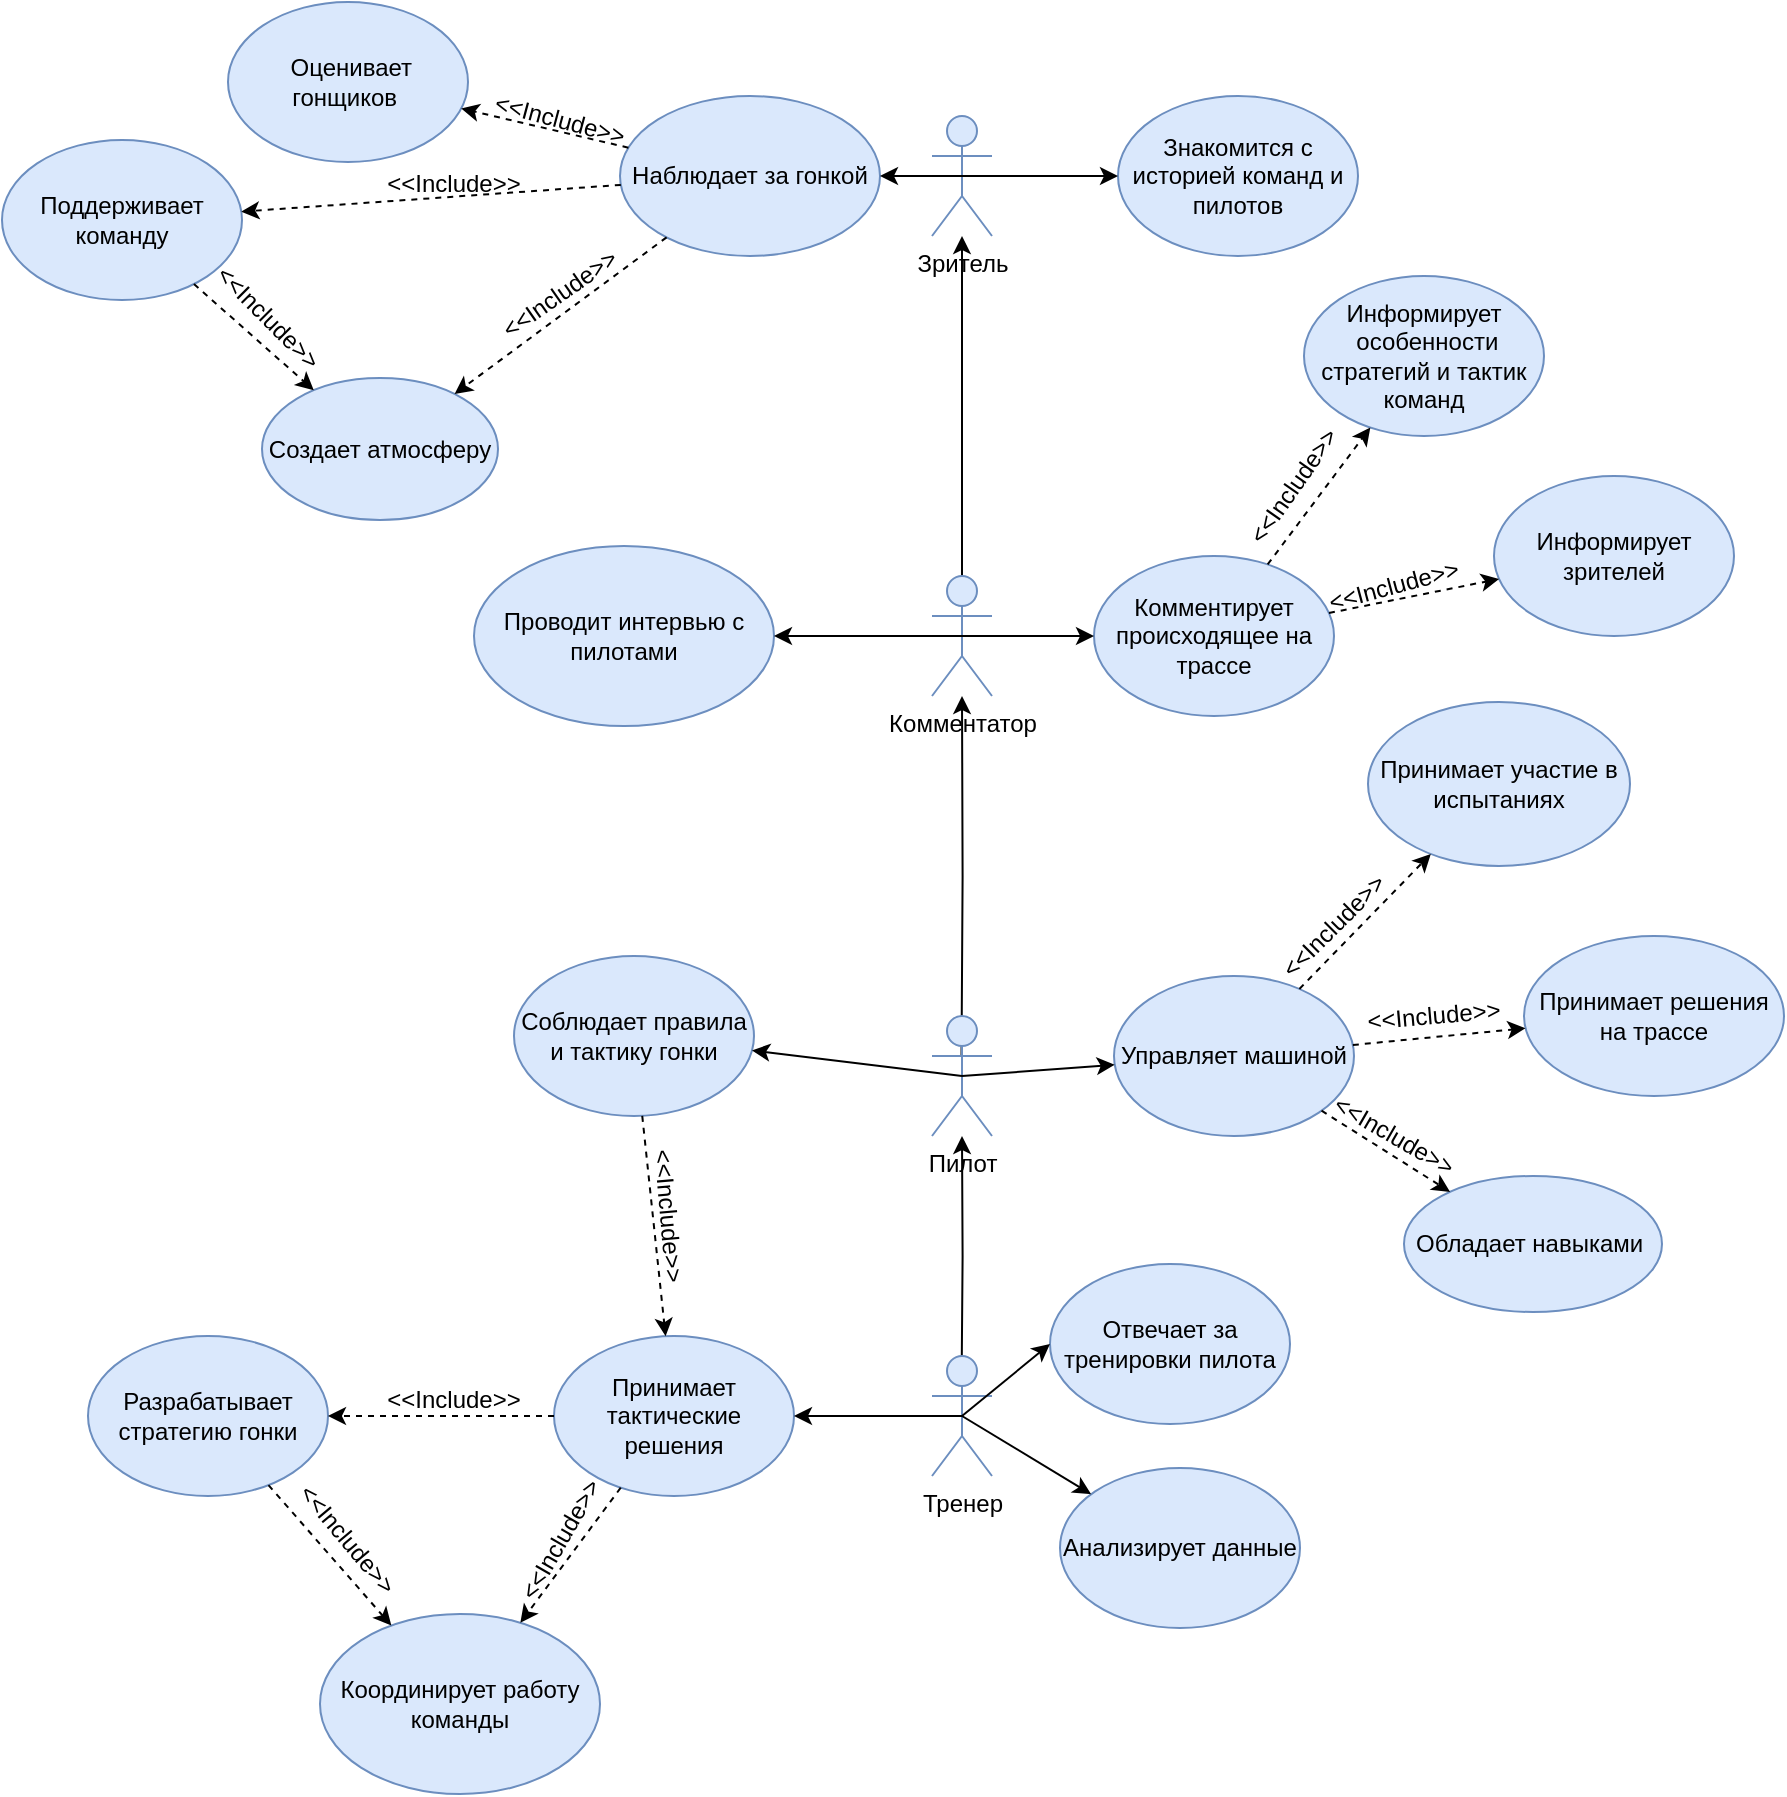 <mxfile version="22.1.8" type="device">
  <diagram name="Страница — 1" id="3mVQlfiBgfyPtzx5OPET">
    <mxGraphModel dx="1993" dy="1279" grid="0" gridSize="10" guides="1" tooltips="1" connect="1" arrows="1" fold="1" page="0" pageScale="1" pageWidth="827" pageHeight="1169" math="0" shadow="0">
      <root>
        <mxCell id="0" />
        <mxCell id="1" parent="0" />
        <mxCell id="1TzVKd0D4Ryt2Q8upEGD-7" value="" style="edgeStyle=orthogonalEdgeStyle;rounded=0;orthogonalLoop=1;jettySize=auto;html=1;" parent="1" edge="1" target="1TzVKd0D4Ryt2Q8upEGD-6">
          <mxGeometry relative="1" as="geometry">
            <mxPoint x="413.83" y="640" as="sourcePoint" />
            <mxPoint x="413.83" y="540" as="targetPoint" />
            <Array as="points" />
          </mxGeometry>
        </mxCell>
        <mxCell id="1TzVKd0D4Ryt2Q8upEGD-1" value="Тренер" style="shape=umlActor;verticalLabelPosition=bottom;verticalAlign=top;html=1;outlineConnect=0;fillColor=#dae8fc;strokeColor=#6c8ebf;" parent="1" vertex="1">
          <mxGeometry x="399" y="630" width="30" height="60" as="geometry" />
        </mxCell>
        <mxCell id="1TzVKd0D4Ryt2Q8upEGD-9" value="" style="edgeStyle=orthogonalEdgeStyle;rounded=0;orthogonalLoop=1;jettySize=auto;html=1;" parent="1" edge="1" target="1TzVKd0D4Ryt2Q8upEGD-8">
          <mxGeometry relative="1" as="geometry">
            <mxPoint x="413.76" y="480" as="sourcePoint" />
            <mxPoint x="414" y="320" as="targetPoint" />
          </mxGeometry>
        </mxCell>
        <mxCell id="1TzVKd0D4Ryt2Q8upEGD-6" value="Пилот" style="shape=umlActor;verticalLabelPosition=bottom;verticalAlign=top;html=1;outlineConnect=0;fillColor=#dae8fc;strokeColor=#6c8ebf;" parent="1" vertex="1">
          <mxGeometry x="399" y="460" width="30" height="60" as="geometry" />
        </mxCell>
        <mxCell id="1TzVKd0D4Ryt2Q8upEGD-11" value="" style="edgeStyle=orthogonalEdgeStyle;rounded=0;orthogonalLoop=1;jettySize=auto;html=1;" parent="1" source="1TzVKd0D4Ryt2Q8upEGD-8" edge="1" target="1TzVKd0D4Ryt2Q8upEGD-10">
          <mxGeometry relative="1" as="geometry">
            <mxPoint x="414" y="330" as="sourcePoint" />
            <mxPoint x="414" y="90" as="targetPoint" />
          </mxGeometry>
        </mxCell>
        <mxCell id="1TzVKd0D4Ryt2Q8upEGD-10" value="Зритель" style="shape=umlActor;verticalLabelPosition=bottom;verticalAlign=top;html=1;outlineConnect=0;fillColor=#dae8fc;strokeColor=#6c8ebf;" parent="1" vertex="1">
          <mxGeometry x="399" y="10" width="30" height="60" as="geometry" />
        </mxCell>
        <mxCell id="1TzVKd0D4Ryt2Q8upEGD-16" value="Отвечает за тренировки пилота" style="ellipse;whiteSpace=wrap;html=1;fillColor=#dae8fc;strokeColor=#6c8ebf;" parent="1" vertex="1">
          <mxGeometry x="458" y="584" width="120" height="80" as="geometry" />
        </mxCell>
        <mxCell id="1TzVKd0D4Ryt2Q8upEGD-17" value="Разрабатывает стратегию гонки" style="ellipse;whiteSpace=wrap;html=1;fillColor=#dae8fc;strokeColor=#6c8ebf;" parent="1" vertex="1">
          <mxGeometry x="-23" y="620" width="120" height="80" as="geometry" />
        </mxCell>
        <mxCell id="1TzVKd0D4Ryt2Q8upEGD-18" value="Принимает тактические решения" style="ellipse;whiteSpace=wrap;html=1;fillColor=#dae8fc;strokeColor=#6c8ebf;" parent="1" vertex="1">
          <mxGeometry x="210" y="620" width="120" height="80" as="geometry" />
        </mxCell>
        <mxCell id="1TzVKd0D4Ryt2Q8upEGD-19" value="Анализирует данные" style="ellipse;whiteSpace=wrap;html=1;fillColor=#dae8fc;strokeColor=#6c8ebf;" parent="1" vertex="1">
          <mxGeometry x="463" y="686" width="120" height="80" as="geometry" />
        </mxCell>
        <mxCell id="1TzVKd0D4Ryt2Q8upEGD-20" value="Координирует работу команды" style="ellipse;whiteSpace=wrap;html=1;fillColor=#dae8fc;strokeColor=#6c8ebf;" parent="1" vertex="1">
          <mxGeometry x="93" y="759" width="140" height="90" as="geometry" />
        </mxCell>
        <mxCell id="1TzVKd0D4Ryt2Q8upEGD-21" value="" style="endArrow=classic;html=1;rounded=0;exitX=0.5;exitY=0.5;exitDx=0;exitDy=0;exitPerimeter=0;" parent="1" edge="1" target="1TzVKd0D4Ryt2Q8upEGD-19" source="1TzVKd0D4Ryt2Q8upEGD-1">
          <mxGeometry width="50" height="50" relative="1" as="geometry">
            <mxPoint x="390" y="660" as="sourcePoint" />
            <mxPoint x="320" y="645" as="targetPoint" />
          </mxGeometry>
        </mxCell>
        <mxCell id="1TzVKd0D4Ryt2Q8upEGD-22" value="" style="endArrow=classic;html=1;rounded=0;exitX=0.5;exitY=0.5;exitDx=0;exitDy=0;exitPerimeter=0;" parent="1" target="1TzVKd0D4Ryt2Q8upEGD-18" edge="1" source="1TzVKd0D4Ryt2Q8upEGD-1">
          <mxGeometry width="50" height="50" relative="1" as="geometry">
            <mxPoint x="400" y="670" as="sourcePoint" />
            <mxPoint x="330" y="655" as="targetPoint" />
          </mxGeometry>
        </mxCell>
        <mxCell id="1TzVKd0D4Ryt2Q8upEGD-23" value="" style="endArrow=classic;html=1;rounded=0;entryX=0;entryY=0.5;entryDx=0;entryDy=0;exitX=0.5;exitY=0.5;exitDx=0;exitDy=0;exitPerimeter=0;" parent="1" target="1TzVKd0D4Ryt2Q8upEGD-16" edge="1" source="1TzVKd0D4Ryt2Q8upEGD-1">
          <mxGeometry width="50" height="50" relative="1" as="geometry">
            <mxPoint x="409" y="659" as="sourcePoint" />
            <mxPoint x="550" y="580" as="targetPoint" />
          </mxGeometry>
        </mxCell>
        <mxCell id="1TzVKd0D4Ryt2Q8upEGD-24" value="" style="endArrow=classic;html=1;rounded=0;dashed=1;" parent="1" source="1TzVKd0D4Ryt2Q8upEGD-18" target="1TzVKd0D4Ryt2Q8upEGD-17" edge="1">
          <mxGeometry width="50" height="50" relative="1" as="geometry">
            <mxPoint x="133" y="654.694" as="sourcePoint" />
            <mxPoint x="640" y="619.12" as="targetPoint" />
          </mxGeometry>
        </mxCell>
        <mxCell id="1TzVKd0D4Ryt2Q8upEGD-25" value="" style="endArrow=classic;html=1;rounded=0;dashed=1;" parent="1" source="1TzVKd0D4Ryt2Q8upEGD-18" target="1TzVKd0D4Ryt2Q8upEGD-20" edge="1">
          <mxGeometry width="50" height="50" relative="1" as="geometry">
            <mxPoint x="450" y="704.8" as="sourcePoint" />
            <mxPoint x="581.68" y="770" as="targetPoint" />
          </mxGeometry>
        </mxCell>
        <mxCell id="1TzVKd0D4Ryt2Q8upEGD-26" value="Управляет машиной" style="ellipse;whiteSpace=wrap;html=1;fillColor=#dae8fc;strokeColor=#6c8ebf;" parent="1" vertex="1">
          <mxGeometry x="490" y="440" width="120" height="80" as="geometry" />
        </mxCell>
        <mxCell id="1TzVKd0D4Ryt2Q8upEGD-27" value="Обладает навыками&amp;nbsp;" style="ellipse;whiteSpace=wrap;html=1;fillColor=#dae8fc;strokeColor=#6c8ebf;" parent="1" vertex="1">
          <mxGeometry x="635" y="540" width="129" height="68" as="geometry" />
        </mxCell>
        <mxCell id="1TzVKd0D4Ryt2Q8upEGD-29" value="Знакомится с историей команд и пилотов" style="ellipse;whiteSpace=wrap;html=1;fillColor=#dae8fc;strokeColor=#6c8ebf;" parent="1" vertex="1">
          <mxGeometry x="492" width="120" height="80" as="geometry" />
        </mxCell>
        <mxCell id="1TzVKd0D4Ryt2Q8upEGD-30" value="Соблюдает правила и тактику гонки" style="ellipse;whiteSpace=wrap;html=1;fillColor=#dae8fc;strokeColor=#6c8ebf;" parent="1" vertex="1">
          <mxGeometry x="190" y="430" width="120" height="80" as="geometry" />
        </mxCell>
        <mxCell id="1TzVKd0D4Ryt2Q8upEGD-31" value="Принимает решения на трассе" style="ellipse;whiteSpace=wrap;html=1;fillColor=#dae8fc;strokeColor=#6c8ebf;" parent="1" vertex="1">
          <mxGeometry x="695" y="420" width="130" height="80" as="geometry" />
        </mxCell>
        <mxCell id="1TzVKd0D4Ryt2Q8upEGD-32" value="Принимает участие в испытаниях" style="ellipse;whiteSpace=wrap;html=1;fillColor=#dae8fc;strokeColor=#6c8ebf;" parent="1" vertex="1">
          <mxGeometry x="617" y="303" width="131" height="82" as="geometry" />
        </mxCell>
        <mxCell id="1TzVKd0D4Ryt2Q8upEGD-8" value="Комментатор" style="shape=umlActor;verticalLabelPosition=bottom;verticalAlign=top;html=1;outlineConnect=0;fillColor=#dae8fc;strokeColor=#6c8ebf;" parent="1" vertex="1">
          <mxGeometry x="399" y="240" width="30" height="60" as="geometry" />
        </mxCell>
        <mxCell id="1TzVKd0D4Ryt2Q8upEGD-36" value="" style="endArrow=classic;html=1;rounded=0;exitX=0.5;exitY=0.5;exitDx=0;exitDy=0;exitPerimeter=0;" parent="1" target="1TzVKd0D4Ryt2Q8upEGD-30" edge="1" source="1TzVKd0D4Ryt2Q8upEGD-6">
          <mxGeometry width="50" height="50" relative="1" as="geometry">
            <mxPoint x="390" y="490" as="sourcePoint" />
            <mxPoint x="330" y="655" as="targetPoint" />
          </mxGeometry>
        </mxCell>
        <mxCell id="1TzVKd0D4Ryt2Q8upEGD-37" value="" style="endArrow=classic;html=1;rounded=0;exitX=0.5;exitY=0.5;exitDx=0;exitDy=0;exitPerimeter=0;" parent="1" source="1TzVKd0D4Ryt2Q8upEGD-6" target="1TzVKd0D4Ryt2Q8upEGD-26" edge="1">
          <mxGeometry width="50" height="50" relative="1" as="geometry">
            <mxPoint x="330" y="623.2" as="sourcePoint" />
            <mxPoint x="385.88" y="440.0" as="targetPoint" />
          </mxGeometry>
        </mxCell>
        <mxCell id="1TzVKd0D4Ryt2Q8upEGD-38" value="" style="endArrow=classic;html=1;rounded=0;dashed=1;" parent="1" source="1TzVKd0D4Ryt2Q8upEGD-26" target="1TzVKd0D4Ryt2Q8upEGD-31" edge="1">
          <mxGeometry width="50" height="50" relative="1" as="geometry">
            <mxPoint x="620" y="460" as="sourcePoint" />
            <mxPoint x="680" y="460" as="targetPoint" />
          </mxGeometry>
        </mxCell>
        <mxCell id="1TzVKd0D4Ryt2Q8upEGD-39" value="" style="endArrow=classic;html=1;rounded=0;dashed=1;" parent="1" source="1TzVKd0D4Ryt2Q8upEGD-26" target="1TzVKd0D4Ryt2Q8upEGD-32" edge="1">
          <mxGeometry width="50" height="50" relative="1" as="geometry">
            <mxPoint x="560" y="440" as="sourcePoint" />
            <mxPoint x="620" y="440" as="targetPoint" />
          </mxGeometry>
        </mxCell>
        <mxCell id="1TzVKd0D4Ryt2Q8upEGD-40" value="" style="endArrow=classic;html=1;rounded=0;dashed=1;" parent="1" source="1TzVKd0D4Ryt2Q8upEGD-26" target="1TzVKd0D4Ryt2Q8upEGD-27" edge="1">
          <mxGeometry width="50" height="50" relative="1" as="geometry">
            <mxPoint x="499.65" y="550" as="sourcePoint" />
            <mxPoint x="570.0" y="556.3" as="targetPoint" />
          </mxGeometry>
        </mxCell>
        <mxCell id="1TzVKd0D4Ryt2Q8upEGD-41" value="Создает атмосферу" style="ellipse;whiteSpace=wrap;html=1;fillColor=#dae8fc;strokeColor=#6c8ebf;" parent="1" vertex="1">
          <mxGeometry x="64" y="141" width="118" height="71" as="geometry" />
        </mxCell>
        <mxCell id="1TzVKd0D4Ryt2Q8upEGD-43" value="Наблюдает за гонкой" style="ellipse;whiteSpace=wrap;html=1;fillColor=#dae8fc;strokeColor=#6c8ebf;" parent="1" vertex="1">
          <mxGeometry x="243" width="130" height="80" as="geometry" />
        </mxCell>
        <mxCell id="1TzVKd0D4Ryt2Q8upEGD-44" value="Проводит интервью с пилотами" style="ellipse;whiteSpace=wrap;html=1;fillColor=#dae8fc;strokeColor=#6c8ebf;" parent="1" vertex="1">
          <mxGeometry x="170" y="225" width="150" height="90" as="geometry" />
        </mxCell>
        <mxCell id="1TzVKd0D4Ryt2Q8upEGD-45" value="Информирует зрителей" style="ellipse;whiteSpace=wrap;html=1;fillColor=#dae8fc;strokeColor=#6c8ebf;" parent="1" vertex="1">
          <mxGeometry x="680" y="190" width="120" height="80" as="geometry" />
        </mxCell>
        <mxCell id="1TzVKd0D4Ryt2Q8upEGD-46" value="Информирует&lt;br&gt;&amp;nbsp;особенности стратегий и тактик команд" style="ellipse;whiteSpace=wrap;html=1;fillColor=#dae8fc;strokeColor=#6c8ebf;" parent="1" vertex="1">
          <mxGeometry x="585" y="90" width="120" height="80" as="geometry" />
        </mxCell>
        <mxCell id="1TzVKd0D4Ryt2Q8upEGD-47" value="Комментирует происходящее на трассе" style="ellipse;whiteSpace=wrap;html=1;fillColor=#dae8fc;strokeColor=#6c8ebf;" parent="1" vertex="1">
          <mxGeometry x="480" y="230" width="120" height="80" as="geometry" />
        </mxCell>
        <mxCell id="1TzVKd0D4Ryt2Q8upEGD-48" value="" style="endArrow=classic;html=1;rounded=0;exitX=0.5;exitY=0.5;exitDx=0;exitDy=0;exitPerimeter=0;" parent="1" source="1TzVKd0D4Ryt2Q8upEGD-8" target="1TzVKd0D4Ryt2Q8upEGD-44" edge="1">
          <mxGeometry width="50" height="50" relative="1" as="geometry">
            <mxPoint x="401" y="301.562" as="sourcePoint" />
            <mxPoint x="320" y="310" as="targetPoint" />
          </mxGeometry>
        </mxCell>
        <mxCell id="1TzVKd0D4Ryt2Q8upEGD-50" value="" style="endArrow=classic;html=1;rounded=0;dashed=1;" parent="1" source="1TzVKd0D4Ryt2Q8upEGD-47" target="1TzVKd0D4Ryt2Q8upEGD-46" edge="1">
          <mxGeometry width="50" height="50" relative="1" as="geometry">
            <mxPoint x="540" y="230" as="sourcePoint" />
            <mxPoint x="575" y="190" as="targetPoint" />
          </mxGeometry>
        </mxCell>
        <mxCell id="1TzVKd0D4Ryt2Q8upEGD-51" value="" style="endArrow=classic;html=1;rounded=0;dashed=1;" parent="1" source="1TzVKd0D4Ryt2Q8upEGD-47" target="1TzVKd0D4Ryt2Q8upEGD-45" edge="1">
          <mxGeometry width="50" height="50" relative="1" as="geometry">
            <mxPoint x="600" y="465" as="sourcePoint" />
            <mxPoint x="635" y="425" as="targetPoint" />
          </mxGeometry>
        </mxCell>
        <mxCell id="1TzVKd0D4Ryt2Q8upEGD-53" value="" style="endArrow=classic;html=1;rounded=0;exitX=0.5;exitY=0.5;exitDx=0;exitDy=0;exitPerimeter=0;" parent="1" source="1TzVKd0D4Ryt2Q8upEGD-8" target="1TzVKd0D4Ryt2Q8upEGD-47" edge="1">
          <mxGeometry width="50" height="50" relative="1" as="geometry">
            <mxPoint x="409" y="281" as="sourcePoint" />
            <mxPoint x="329" y="289" as="targetPoint" />
          </mxGeometry>
        </mxCell>
        <mxCell id="1TzVKd0D4Ryt2Q8upEGD-54" value="&amp;nbsp;Оценивает гонщиков&amp;nbsp;" style="ellipse;whiteSpace=wrap;html=1;fillColor=#dae8fc;strokeColor=#6c8ebf;" parent="1" vertex="1">
          <mxGeometry x="47" y="-47" width="120" height="80" as="geometry" />
        </mxCell>
        <mxCell id="1TzVKd0D4Ryt2Q8upEGD-55" value="Поддерживает команду" style="ellipse;whiteSpace=wrap;html=1;fillColor=#dae8fc;strokeColor=#6c8ebf;" parent="1" vertex="1">
          <mxGeometry x="-66" y="22" width="120" height="80" as="geometry" />
        </mxCell>
        <mxCell id="1TzVKd0D4Ryt2Q8upEGD-57" value="" style="endArrow=classic;html=1;rounded=0;exitX=0.5;exitY=0.5;exitDx=0;exitDy=0;exitPerimeter=0;" parent="1" target="1TzVKd0D4Ryt2Q8upEGD-29" edge="1" source="1TzVKd0D4Ryt2Q8upEGD-10">
          <mxGeometry width="50" height="50" relative="1" as="geometry">
            <mxPoint x="390" y="30" as="sourcePoint" />
            <mxPoint x="339" y="18" as="targetPoint" />
          </mxGeometry>
        </mxCell>
        <mxCell id="1TzVKd0D4Ryt2Q8upEGD-58" value="" style="endArrow=classic;html=1;rounded=0;exitX=0.5;exitY=0.5;exitDx=0;exitDy=0;exitPerimeter=0;" parent="1" source="1TzVKd0D4Ryt2Q8upEGD-10" target="1TzVKd0D4Ryt2Q8upEGD-43" edge="1">
          <mxGeometry width="50" height="50" relative="1" as="geometry">
            <mxPoint x="509" y="36" as="sourcePoint" />
            <mxPoint x="429" y="44" as="targetPoint" />
          </mxGeometry>
        </mxCell>
        <mxCell id="1TzVKd0D4Ryt2Q8upEGD-60" value="" style="endArrow=classic;html=1;rounded=0;dashed=1;" parent="1" source="1TzVKd0D4Ryt2Q8upEGD-43" target="1TzVKd0D4Ryt2Q8upEGD-41" edge="1">
          <mxGeometry width="50" height="50" relative="1" as="geometry">
            <mxPoint x="600" y="100" as="sourcePoint" />
            <mxPoint x="635" y="60" as="targetPoint" />
            <Array as="points" />
          </mxGeometry>
        </mxCell>
        <mxCell id="1TzVKd0D4Ryt2Q8upEGD-61" value="" style="endArrow=classic;html=1;rounded=0;dashed=1;" parent="1" source="1TzVKd0D4Ryt2Q8upEGD-43" target="1TzVKd0D4Ryt2Q8upEGD-54" edge="1">
          <mxGeometry width="50" height="50" relative="1" as="geometry">
            <mxPoint x="190" y="140" as="sourcePoint" />
            <mxPoint x="225" y="100" as="targetPoint" />
          </mxGeometry>
        </mxCell>
        <mxCell id="1TzVKd0D4Ryt2Q8upEGD-62" value="&amp;lt;&amp;lt;Include&amp;gt;&amp;gt;" style="text;html=1;align=center;verticalAlign=middle;whiteSpace=wrap;rounded=0;rotation=50;" parent="1" vertex="1">
          <mxGeometry x="77" y="706.5" width="60" height="30" as="geometry" />
        </mxCell>
        <mxCell id="1TzVKd0D4Ryt2Q8upEGD-64" value="&amp;lt;&amp;lt;Include&amp;gt;&amp;gt;" style="text;html=1;align=center;verticalAlign=middle;whiteSpace=wrap;rounded=0;rotation=30;" parent="1" vertex="1">
          <mxGeometry x="605" y="510" width="50" height="20" as="geometry" />
        </mxCell>
        <mxCell id="1TzVKd0D4Ryt2Q8upEGD-66" value="&amp;lt;&amp;lt;Include&amp;gt;&amp;gt;" style="text;html=1;align=center;verticalAlign=middle;whiteSpace=wrap;rounded=0;rotation=-5;" parent="1" vertex="1">
          <mxGeometry x="620" y="445" width="60" height="30" as="geometry" />
        </mxCell>
        <mxCell id="1TzVKd0D4Ryt2Q8upEGD-67" value="&amp;lt;&amp;lt;Include&amp;gt;&amp;gt;" style="text;html=1;align=center;verticalAlign=middle;whiteSpace=wrap;rounded=0;rotation=-45;" parent="1" vertex="1">
          <mxGeometry x="570" y="400" width="60" height="30" as="geometry" />
        </mxCell>
        <mxCell id="1TzVKd0D4Ryt2Q8upEGD-68" value="&amp;lt;&amp;lt;Include&amp;gt;&amp;gt;" style="text;html=1;align=center;verticalAlign=middle;whiteSpace=wrap;rounded=0;rotation=-15;" parent="1" vertex="1">
          <mxGeometry x="600" y="230" width="60" height="30" as="geometry" />
        </mxCell>
        <mxCell id="1TzVKd0D4Ryt2Q8upEGD-69" value="&amp;lt;&amp;lt;Include&amp;gt;&amp;gt;" style="text;html=1;align=center;verticalAlign=middle;whiteSpace=wrap;rounded=0;rotation=-55;" parent="1" vertex="1">
          <mxGeometry x="550" y="180" width="60" height="30" as="geometry" />
        </mxCell>
        <mxCell id="1TzVKd0D4Ryt2Q8upEGD-70" value="&amp;lt;&amp;lt;Include&amp;gt;&amp;gt;" style="text;html=1;align=center;verticalAlign=middle;whiteSpace=wrap;rounded=0;rotation=-35;" parent="1" vertex="1">
          <mxGeometry x="183" y="84" width="60" height="30" as="geometry" />
        </mxCell>
        <mxCell id="1TzVKd0D4Ryt2Q8upEGD-72" value="&amp;lt;&amp;lt;Include&amp;gt;&amp;gt;" style="text;html=1;align=center;verticalAlign=middle;whiteSpace=wrap;rounded=0;rotation=15;" parent="1" vertex="1">
          <mxGeometry x="183" y="-3" width="60" height="30" as="geometry" />
        </mxCell>
        <mxCell id="MJ5cG8MF-ruCktdkaD4u-2" value="" style="endArrow=classic;html=1;rounded=0;dashed=1;" edge="1" parent="1" source="1TzVKd0D4Ryt2Q8upEGD-17" target="1TzVKd0D4Ryt2Q8upEGD-20">
          <mxGeometry width="50" height="50" relative="1" as="geometry">
            <mxPoint x="589" y="673" as="sourcePoint" />
            <mxPoint x="754" y="682" as="targetPoint" />
          </mxGeometry>
        </mxCell>
        <mxCell id="MJ5cG8MF-ruCktdkaD4u-3" value="&amp;lt;&amp;lt;Include&amp;gt;&amp;gt;" style="text;html=1;align=center;verticalAlign=middle;whiteSpace=wrap;rounded=0;rotation=-60;" vertex="1" parent="1">
          <mxGeometry x="196" y="711" width="34" height="21" as="geometry" />
        </mxCell>
        <mxCell id="MJ5cG8MF-ruCktdkaD4u-8" value="&amp;lt;&amp;lt;Include&amp;gt;&amp;gt;" style="text;html=1;align=center;verticalAlign=middle;whiteSpace=wrap;rounded=0;" vertex="1" parent="1">
          <mxGeometry x="130" y="637" width="60" height="30" as="geometry" />
        </mxCell>
        <mxCell id="MJ5cG8MF-ruCktdkaD4u-9" value="" style="endArrow=classic;html=1;rounded=0;dashed=1;" edge="1" parent="1" source="1TzVKd0D4Ryt2Q8upEGD-30" target="1TzVKd0D4Ryt2Q8upEGD-18">
          <mxGeometry width="50" height="50" relative="1" as="geometry">
            <mxPoint x="220" y="670" as="sourcePoint" />
            <mxPoint x="107" y="670" as="targetPoint" />
          </mxGeometry>
        </mxCell>
        <mxCell id="MJ5cG8MF-ruCktdkaD4u-10" value="&amp;lt;&amp;lt;Include&amp;gt;&amp;gt;" style="text;html=1;align=center;verticalAlign=middle;whiteSpace=wrap;rounded=0;rotation=85;" vertex="1" parent="1">
          <mxGeometry x="237" y="545" width="60" height="30" as="geometry" />
        </mxCell>
        <mxCell id="MJ5cG8MF-ruCktdkaD4u-11" value="" style="endArrow=classic;html=1;rounded=0;dashed=1;" edge="1" parent="1" source="1TzVKd0D4Ryt2Q8upEGD-43" target="1TzVKd0D4Ryt2Q8upEGD-55">
          <mxGeometry width="50" height="50" relative="1" as="geometry">
            <mxPoint x="316.121" y="-79.203" as="sourcePoint" />
            <mxPoint x="147" y="55.21" as="targetPoint" />
            <Array as="points" />
          </mxGeometry>
        </mxCell>
        <mxCell id="MJ5cG8MF-ruCktdkaD4u-12" value="" style="endArrow=classic;html=1;rounded=0;dashed=1;" edge="1" parent="1" source="1TzVKd0D4Ryt2Q8upEGD-55" target="1TzVKd0D4Ryt2Q8upEGD-41">
          <mxGeometry width="50" height="50" relative="1" as="geometry">
            <mxPoint x="259" y="34" as="sourcePoint" />
            <mxPoint x="172" y="9" as="targetPoint" />
          </mxGeometry>
        </mxCell>
        <mxCell id="MJ5cG8MF-ruCktdkaD4u-13" value="&amp;lt;&amp;lt;Include&amp;gt;&amp;gt;" style="text;html=1;align=center;verticalAlign=middle;whiteSpace=wrap;rounded=0;rotation=0;" vertex="1" parent="1">
          <mxGeometry x="130" y="29" width="60" height="30" as="geometry" />
        </mxCell>
        <mxCell id="MJ5cG8MF-ruCktdkaD4u-14" value="&amp;lt;&amp;lt;Include&amp;gt;&amp;gt;" style="text;html=1;align=center;verticalAlign=middle;whiteSpace=wrap;rounded=0;rotation=45;" vertex="1" parent="1">
          <mxGeometry x="37" y="96" width="60" height="30" as="geometry" />
        </mxCell>
      </root>
    </mxGraphModel>
  </diagram>
</mxfile>
